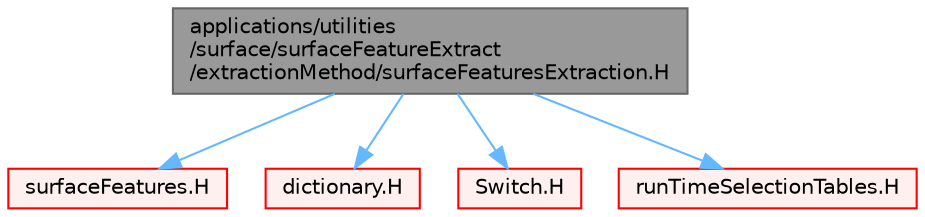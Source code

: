 digraph "applications/utilities/surface/surfaceFeatureExtract/extractionMethod/surfaceFeaturesExtraction.H"
{
 // LATEX_PDF_SIZE
  bgcolor="transparent";
  edge [fontname=Helvetica,fontsize=10,labelfontname=Helvetica,labelfontsize=10];
  node [fontname=Helvetica,fontsize=10,shape=box,height=0.2,width=0.4];
  Node1 [id="Node000001",label="applications/utilities\l/surface/surfaceFeatureExtract\l/extractionMethod/surfaceFeaturesExtraction.H",height=0.2,width=0.4,color="gray40", fillcolor="grey60", style="filled", fontcolor="black",tooltip=" "];
  Node1 -> Node2 [id="edge1_Node000001_Node000002",color="steelblue1",style="solid",tooltip=" "];
  Node2 [id="Node000002",label="surfaceFeatures.H",height=0.2,width=0.4,color="red", fillcolor="#FFF0F0", style="filled",URL="$surfaceFeatures_8H.html",tooltip=" "];
  Node1 -> Node209 [id="edge2_Node000001_Node000209",color="steelblue1",style="solid",tooltip=" "];
  Node209 [id="Node000209",label="dictionary.H",height=0.2,width=0.4,color="red", fillcolor="#FFF0F0", style="filled",URL="$dictionary_8H.html",tooltip=" "];
  Node1 -> Node222 [id="edge3_Node000001_Node000222",color="steelblue1",style="solid",tooltip=" "];
  Node222 [id="Node000222",label="Switch.H",height=0.2,width=0.4,color="red", fillcolor="#FFF0F0", style="filled",URL="$Switch_8H.html",tooltip=" "];
  Node1 -> Node146 [id="edge4_Node000001_Node000146",color="steelblue1",style="solid",tooltip=" "];
  Node146 [id="Node000146",label="runTimeSelectionTables.H",height=0.2,width=0.4,color="red", fillcolor="#FFF0F0", style="filled",URL="$runTimeSelectionTables_8H.html",tooltip="Macros to ease declaration of run-time selection tables."];
}
